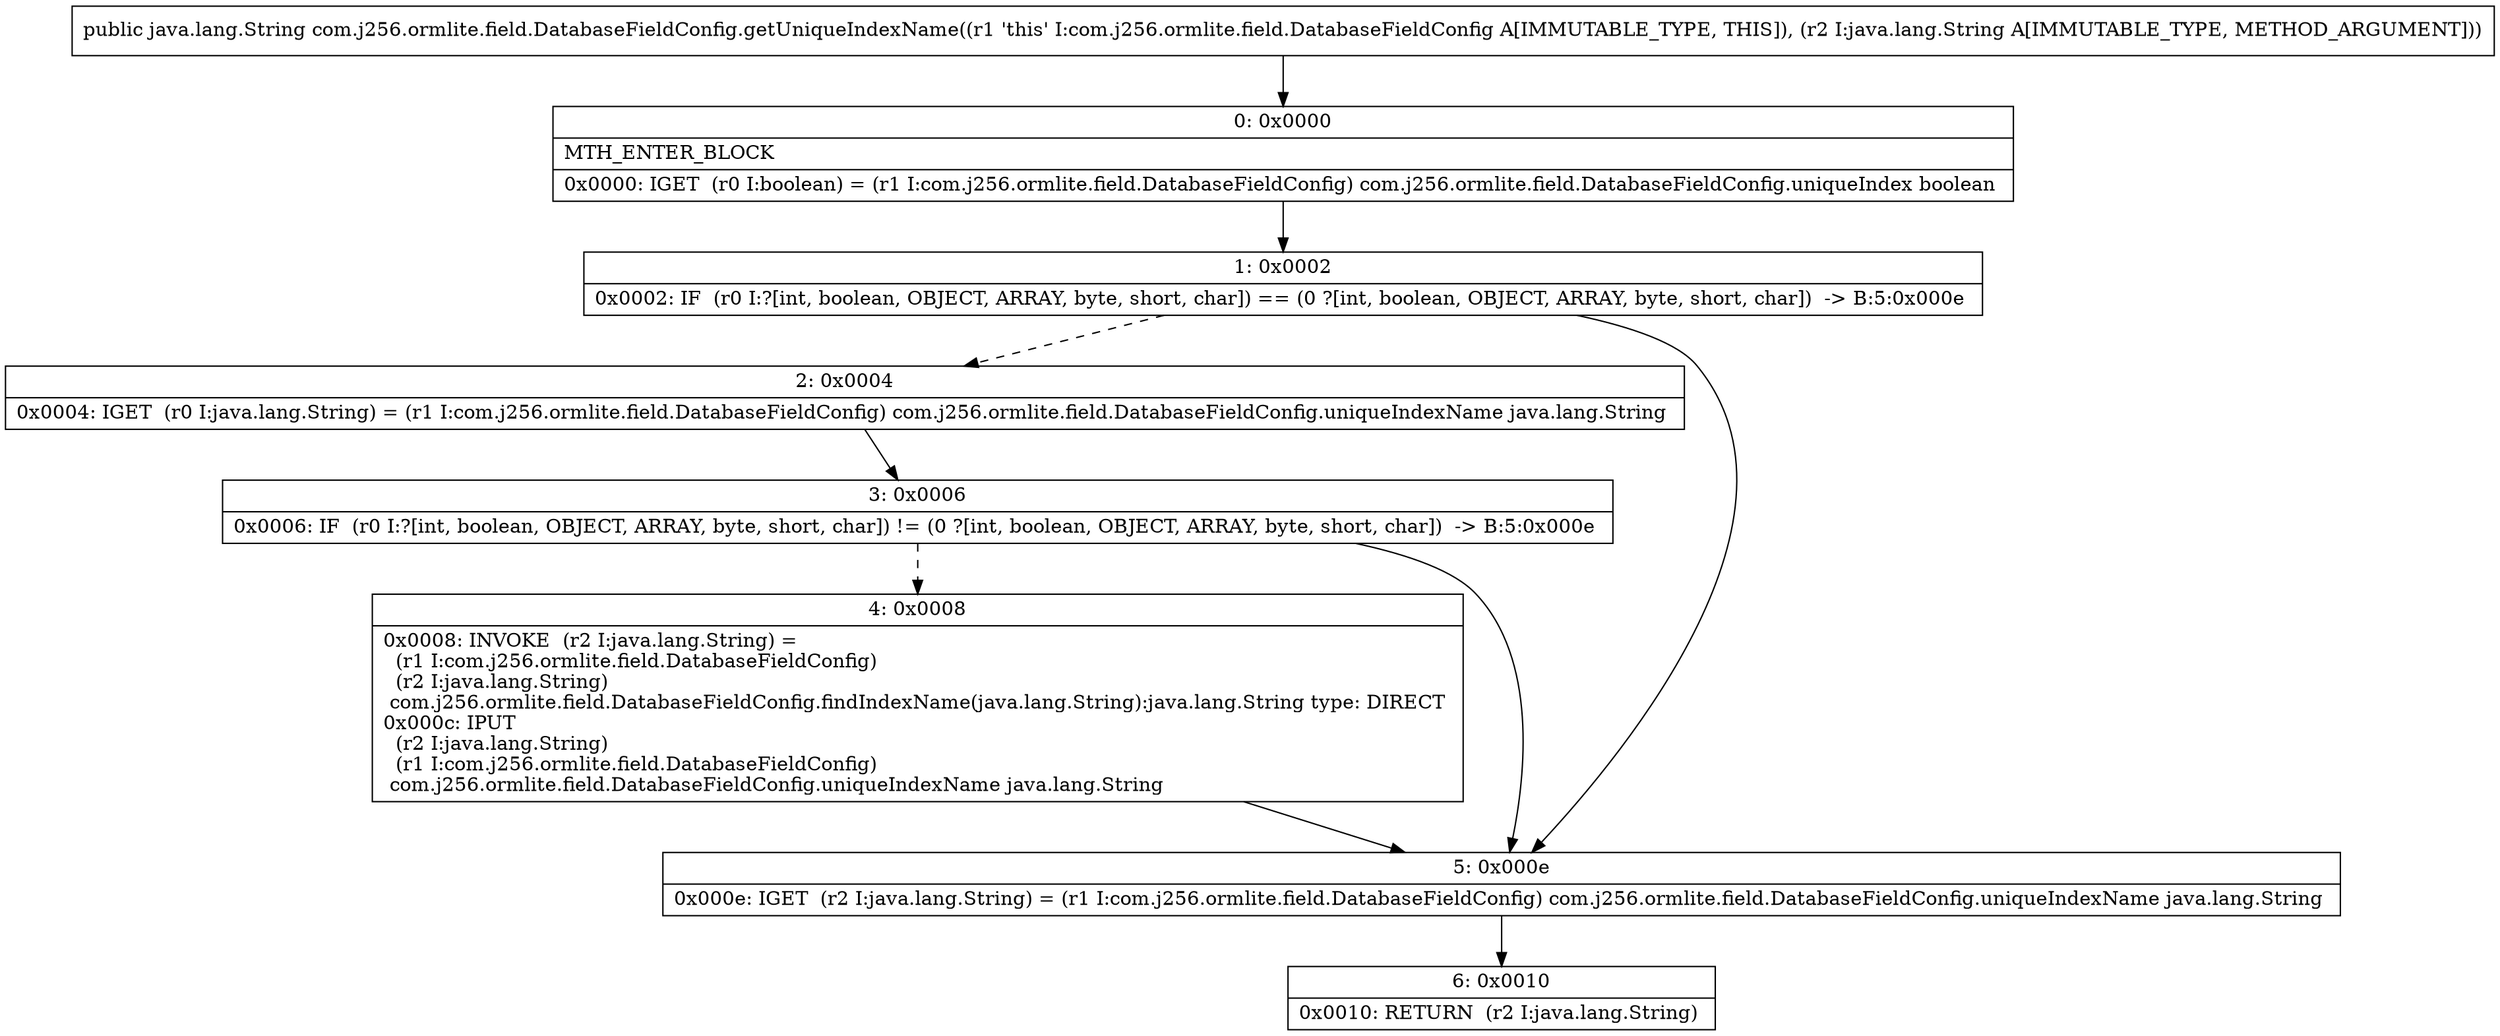 digraph "CFG forcom.j256.ormlite.field.DatabaseFieldConfig.getUniqueIndexName(Ljava\/lang\/String;)Ljava\/lang\/String;" {
Node_0 [shape=record,label="{0\:\ 0x0000|MTH_ENTER_BLOCK\l|0x0000: IGET  (r0 I:boolean) = (r1 I:com.j256.ormlite.field.DatabaseFieldConfig) com.j256.ormlite.field.DatabaseFieldConfig.uniqueIndex boolean \l}"];
Node_1 [shape=record,label="{1\:\ 0x0002|0x0002: IF  (r0 I:?[int, boolean, OBJECT, ARRAY, byte, short, char]) == (0 ?[int, boolean, OBJECT, ARRAY, byte, short, char])  \-\> B:5:0x000e \l}"];
Node_2 [shape=record,label="{2\:\ 0x0004|0x0004: IGET  (r0 I:java.lang.String) = (r1 I:com.j256.ormlite.field.DatabaseFieldConfig) com.j256.ormlite.field.DatabaseFieldConfig.uniqueIndexName java.lang.String \l}"];
Node_3 [shape=record,label="{3\:\ 0x0006|0x0006: IF  (r0 I:?[int, boolean, OBJECT, ARRAY, byte, short, char]) != (0 ?[int, boolean, OBJECT, ARRAY, byte, short, char])  \-\> B:5:0x000e \l}"];
Node_4 [shape=record,label="{4\:\ 0x0008|0x0008: INVOKE  (r2 I:java.lang.String) = \l  (r1 I:com.j256.ormlite.field.DatabaseFieldConfig)\l  (r2 I:java.lang.String)\l com.j256.ormlite.field.DatabaseFieldConfig.findIndexName(java.lang.String):java.lang.String type: DIRECT \l0x000c: IPUT  \l  (r2 I:java.lang.String)\l  (r1 I:com.j256.ormlite.field.DatabaseFieldConfig)\l com.j256.ormlite.field.DatabaseFieldConfig.uniqueIndexName java.lang.String \l}"];
Node_5 [shape=record,label="{5\:\ 0x000e|0x000e: IGET  (r2 I:java.lang.String) = (r1 I:com.j256.ormlite.field.DatabaseFieldConfig) com.j256.ormlite.field.DatabaseFieldConfig.uniqueIndexName java.lang.String \l}"];
Node_6 [shape=record,label="{6\:\ 0x0010|0x0010: RETURN  (r2 I:java.lang.String) \l}"];
MethodNode[shape=record,label="{public java.lang.String com.j256.ormlite.field.DatabaseFieldConfig.getUniqueIndexName((r1 'this' I:com.j256.ormlite.field.DatabaseFieldConfig A[IMMUTABLE_TYPE, THIS]), (r2 I:java.lang.String A[IMMUTABLE_TYPE, METHOD_ARGUMENT])) }"];
MethodNode -> Node_0;
Node_0 -> Node_1;
Node_1 -> Node_2[style=dashed];
Node_1 -> Node_5;
Node_2 -> Node_3;
Node_3 -> Node_4[style=dashed];
Node_3 -> Node_5;
Node_4 -> Node_5;
Node_5 -> Node_6;
}

